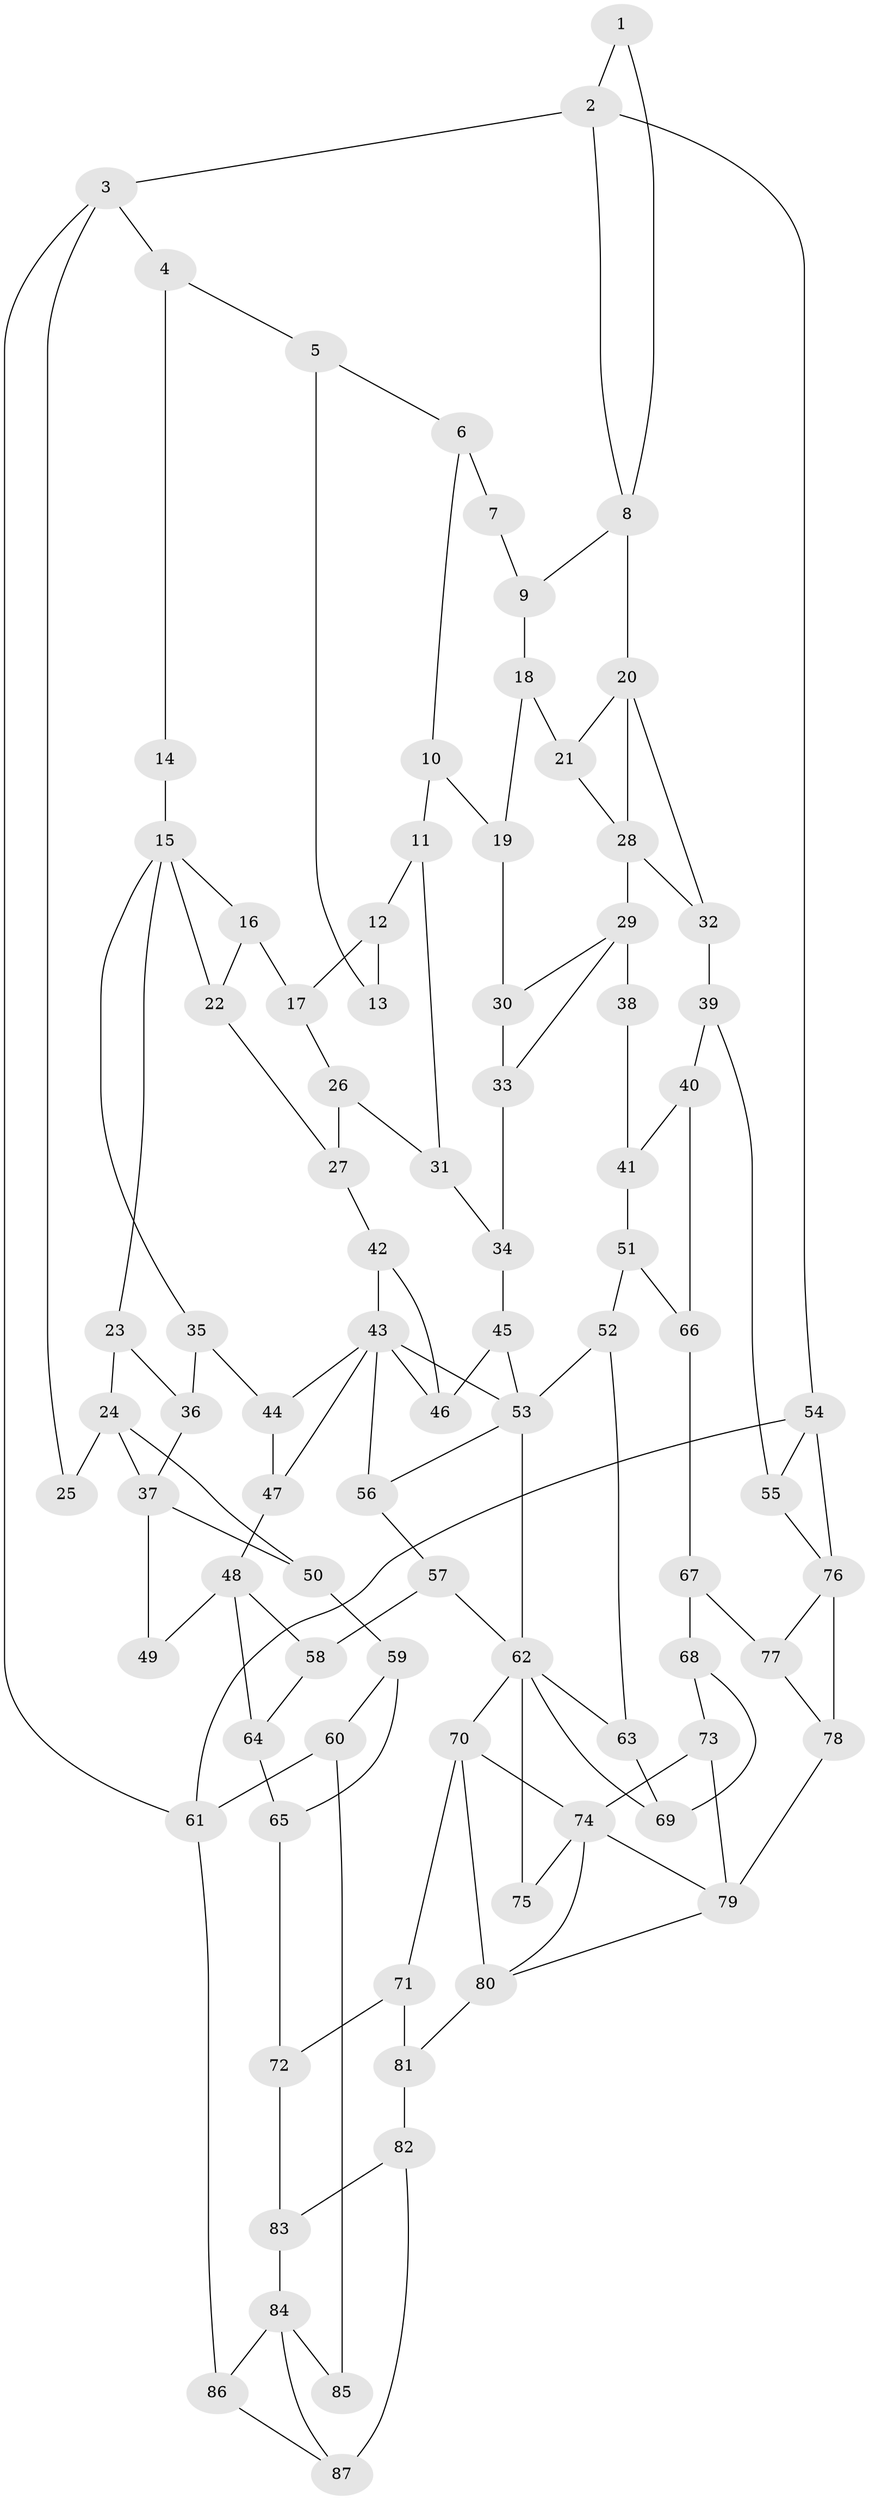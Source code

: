 // original degree distribution, {3: 0.027777777777777776, 6: 0.25, 5: 0.4861111111111111, 4: 0.2361111111111111}
// Generated by graph-tools (version 1.1) at 2025/54/03/04/25 22:54:14]
// undirected, 87 vertices, 140 edges
graph export_dot {
  node [color=gray90,style=filled];
  1;
  2;
  3;
  4;
  5;
  6;
  7;
  8;
  9;
  10;
  11;
  12;
  13;
  14;
  15;
  16;
  17;
  18;
  19;
  20;
  21;
  22;
  23;
  24;
  25;
  26;
  27;
  28;
  29;
  30;
  31;
  32;
  33;
  34;
  35;
  36;
  37;
  38;
  39;
  40;
  41;
  42;
  43;
  44;
  45;
  46;
  47;
  48;
  49;
  50;
  51;
  52;
  53;
  54;
  55;
  56;
  57;
  58;
  59;
  60;
  61;
  62;
  63;
  64;
  65;
  66;
  67;
  68;
  69;
  70;
  71;
  72;
  73;
  74;
  75;
  76;
  77;
  78;
  79;
  80;
  81;
  82;
  83;
  84;
  85;
  86;
  87;
  1 -- 2 [weight=1.0];
  1 -- 8 [weight=1.0];
  2 -- 3 [weight=1.0];
  2 -- 8 [weight=1.0];
  2 -- 54 [weight=1.0];
  3 -- 4 [weight=1.0];
  3 -- 25 [weight=1.0];
  3 -- 61 [weight=1.0];
  4 -- 5 [weight=1.0];
  4 -- 14 [weight=1.0];
  5 -- 6 [weight=1.0];
  5 -- 13 [weight=1.0];
  6 -- 7 [weight=2.0];
  6 -- 10 [weight=1.0];
  7 -- 9 [weight=1.0];
  8 -- 9 [weight=1.0];
  8 -- 20 [weight=2.0];
  9 -- 18 [weight=1.0];
  10 -- 11 [weight=1.0];
  10 -- 19 [weight=1.0];
  11 -- 12 [weight=1.0];
  11 -- 31 [weight=1.0];
  12 -- 13 [weight=1.0];
  12 -- 17 [weight=1.0];
  14 -- 15 [weight=2.0];
  15 -- 16 [weight=1.0];
  15 -- 22 [weight=1.0];
  15 -- 23 [weight=1.0];
  15 -- 35 [weight=1.0];
  16 -- 17 [weight=1.0];
  16 -- 22 [weight=2.0];
  17 -- 26 [weight=1.0];
  18 -- 19 [weight=1.0];
  18 -- 21 [weight=1.0];
  19 -- 30 [weight=1.0];
  20 -- 21 [weight=1.0];
  20 -- 28 [weight=2.0];
  20 -- 32 [weight=1.0];
  21 -- 28 [weight=1.0];
  22 -- 27 [weight=1.0];
  23 -- 24 [weight=1.0];
  23 -- 36 [weight=1.0];
  24 -- 25 [weight=2.0];
  24 -- 37 [weight=2.0];
  24 -- 50 [weight=1.0];
  26 -- 27 [weight=1.0];
  26 -- 31 [weight=1.0];
  27 -- 42 [weight=1.0];
  28 -- 29 [weight=2.0];
  28 -- 32 [weight=1.0];
  29 -- 30 [weight=1.0];
  29 -- 33 [weight=1.0];
  29 -- 38 [weight=2.0];
  30 -- 33 [weight=1.0];
  31 -- 34 [weight=1.0];
  32 -- 39 [weight=1.0];
  33 -- 34 [weight=1.0];
  34 -- 45 [weight=1.0];
  35 -- 36 [weight=1.0];
  35 -- 44 [weight=1.0];
  36 -- 37 [weight=1.0];
  37 -- 49 [weight=2.0];
  37 -- 50 [weight=1.0];
  38 -- 41 [weight=1.0];
  39 -- 40 [weight=1.0];
  39 -- 55 [weight=1.0];
  40 -- 41 [weight=1.0];
  40 -- 66 [weight=1.0];
  41 -- 51 [weight=1.0];
  42 -- 43 [weight=1.0];
  42 -- 46 [weight=1.0];
  43 -- 44 [weight=1.0];
  43 -- 46 [weight=1.0];
  43 -- 47 [weight=1.0];
  43 -- 53 [weight=1.0];
  43 -- 56 [weight=1.0];
  44 -- 47 [weight=1.0];
  45 -- 46 [weight=1.0];
  45 -- 53 [weight=1.0];
  47 -- 48 [weight=2.0];
  48 -- 49 [weight=2.0];
  48 -- 58 [weight=1.0];
  48 -- 64 [weight=1.0];
  50 -- 59 [weight=1.0];
  51 -- 52 [weight=1.0];
  51 -- 66 [weight=1.0];
  52 -- 53 [weight=1.0];
  52 -- 63 [weight=1.0];
  53 -- 56 [weight=1.0];
  53 -- 62 [weight=1.0];
  54 -- 55 [weight=1.0];
  54 -- 61 [weight=1.0];
  54 -- 76 [weight=1.0];
  55 -- 76 [weight=1.0];
  56 -- 57 [weight=1.0];
  57 -- 58 [weight=1.0];
  57 -- 62 [weight=1.0];
  58 -- 64 [weight=1.0];
  59 -- 60 [weight=1.0];
  59 -- 65 [weight=1.0];
  60 -- 61 [weight=1.0];
  60 -- 85 [weight=1.0];
  61 -- 86 [weight=1.0];
  62 -- 63 [weight=1.0];
  62 -- 69 [weight=1.0];
  62 -- 70 [weight=1.0];
  62 -- 75 [weight=1.0];
  63 -- 69 [weight=1.0];
  64 -- 65 [weight=1.0];
  65 -- 72 [weight=1.0];
  66 -- 67 [weight=1.0];
  67 -- 68 [weight=1.0];
  67 -- 77 [weight=1.0];
  68 -- 69 [weight=1.0];
  68 -- 73 [weight=1.0];
  70 -- 71 [weight=1.0];
  70 -- 74 [weight=1.0];
  70 -- 80 [weight=1.0];
  71 -- 72 [weight=1.0];
  71 -- 81 [weight=2.0];
  72 -- 83 [weight=1.0];
  73 -- 74 [weight=1.0];
  73 -- 79 [weight=1.0];
  74 -- 75 [weight=2.0];
  74 -- 79 [weight=1.0];
  74 -- 80 [weight=1.0];
  76 -- 77 [weight=1.0];
  76 -- 78 [weight=3.0];
  77 -- 78 [weight=1.0];
  78 -- 79 [weight=2.0];
  79 -- 80 [weight=1.0];
  80 -- 81 [weight=2.0];
  81 -- 82 [weight=2.0];
  82 -- 83 [weight=1.0];
  82 -- 87 [weight=3.0];
  83 -- 84 [weight=1.0];
  84 -- 85 [weight=1.0];
  84 -- 86 [weight=1.0];
  84 -- 87 [weight=2.0];
  86 -- 87 [weight=1.0];
}

